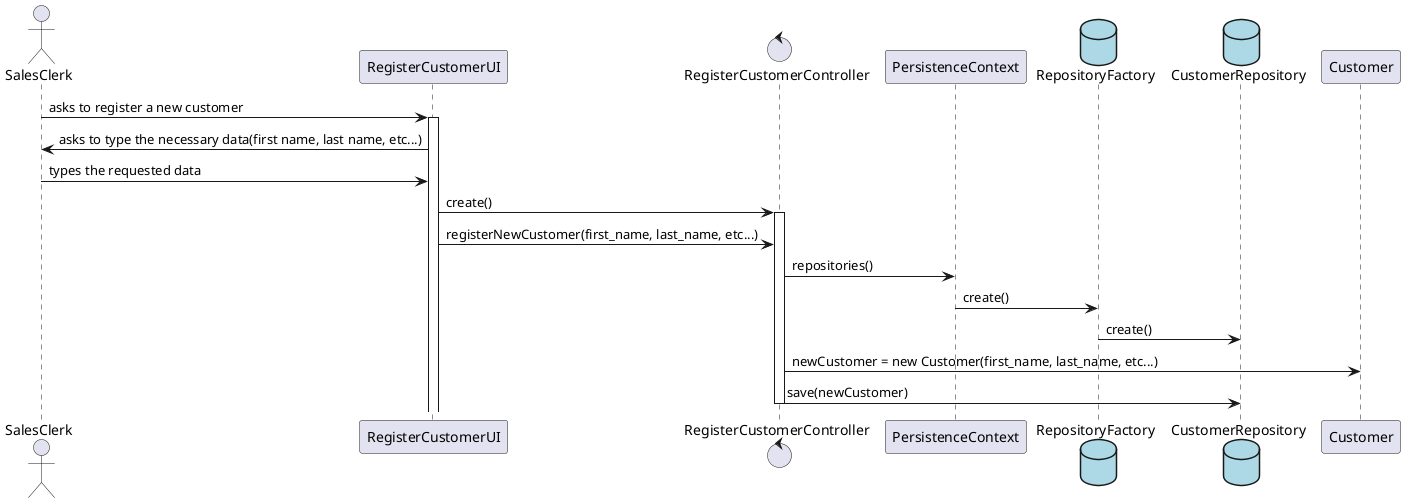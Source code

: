@startuml
'https://plantuml.com/class-diagram

actor SalesClerk

SalesClerk -> RegisterCustomerUI : asks to register a new customer

activate RegisterCustomerUI
RegisterCustomerUI -> SalesClerk : asks to type the necessary data(first name, last name, etc...)

SalesClerk -> RegisterCustomerUI : types the requested data

control RegisterCustomerController
RegisterCustomerUI -> RegisterCustomerController : create()

activate RegisterCustomerController
RegisterCustomerUI -> RegisterCustomerController : registerNewCustomer(first_name, last_name, etc...)

RegisterCustomerController -> PersistenceContext : repositories()

database RepositoryFactory #lightblue
PersistenceContext -> RepositoryFactory : create()

database CustomerRepository #lightblue
RepositoryFactory -> CustomerRepository : create()

RegisterCustomerController -> Customer : newCustomer = new Customer(first_name, last_name, etc...)

RegisterCustomerController -> CustomerRepository : save(newCustomer)
deactivate RegisterCustomerController
@enduml